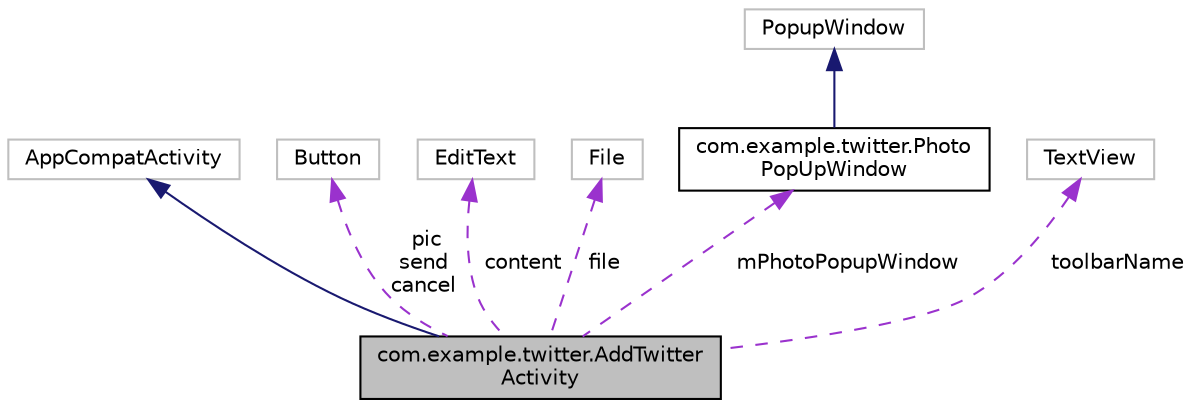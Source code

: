 digraph "com.example.twitter.AddTwitterActivity"
{
  edge [fontname="Helvetica",fontsize="10",labelfontname="Helvetica",labelfontsize="10"];
  node [fontname="Helvetica",fontsize="10",shape=record];
  Node2 [label="com.example.twitter.AddTwitter\lActivity",height=0.2,width=0.4,color="black", fillcolor="grey75", style="filled", fontcolor="black"];
  Node3 -> Node2 [dir="back",color="midnightblue",fontsize="10",style="solid",fontname="Helvetica"];
  Node3 [label="AppCompatActivity",height=0.2,width=0.4,color="grey75", fillcolor="white", style="filled"];
  Node4 -> Node2 [dir="back",color="darkorchid3",fontsize="10",style="dashed",label=" pic\nsend\ncancel" ,fontname="Helvetica"];
  Node4 [label="Button",height=0.2,width=0.4,color="grey75", fillcolor="white", style="filled"];
  Node5 -> Node2 [dir="back",color="darkorchid3",fontsize="10",style="dashed",label=" content" ,fontname="Helvetica"];
  Node5 [label="EditText",height=0.2,width=0.4,color="grey75", fillcolor="white", style="filled"];
  Node6 -> Node2 [dir="back",color="darkorchid3",fontsize="10",style="dashed",label=" file" ,fontname="Helvetica"];
  Node6 [label="File",height=0.2,width=0.4,color="grey75", fillcolor="white", style="filled"];
  Node7 -> Node2 [dir="back",color="darkorchid3",fontsize="10",style="dashed",label=" mPhotoPopupWindow" ,fontname="Helvetica"];
  Node7 [label="com.example.twitter.Photo\lPopUpWindow",height=0.2,width=0.4,color="black", fillcolor="white", style="filled",URL="$classcom_1_1example_1_1twitter_1_1_photo_pop_up_window.html"];
  Node8 -> Node7 [dir="back",color="midnightblue",fontsize="10",style="solid",fontname="Helvetica"];
  Node8 [label="PopupWindow",height=0.2,width=0.4,color="grey75", fillcolor="white", style="filled"];
  Node9 -> Node2 [dir="back",color="darkorchid3",fontsize="10",style="dashed",label=" toolbarName" ,fontname="Helvetica"];
  Node9 [label="TextView",height=0.2,width=0.4,color="grey75", fillcolor="white", style="filled"];
}
